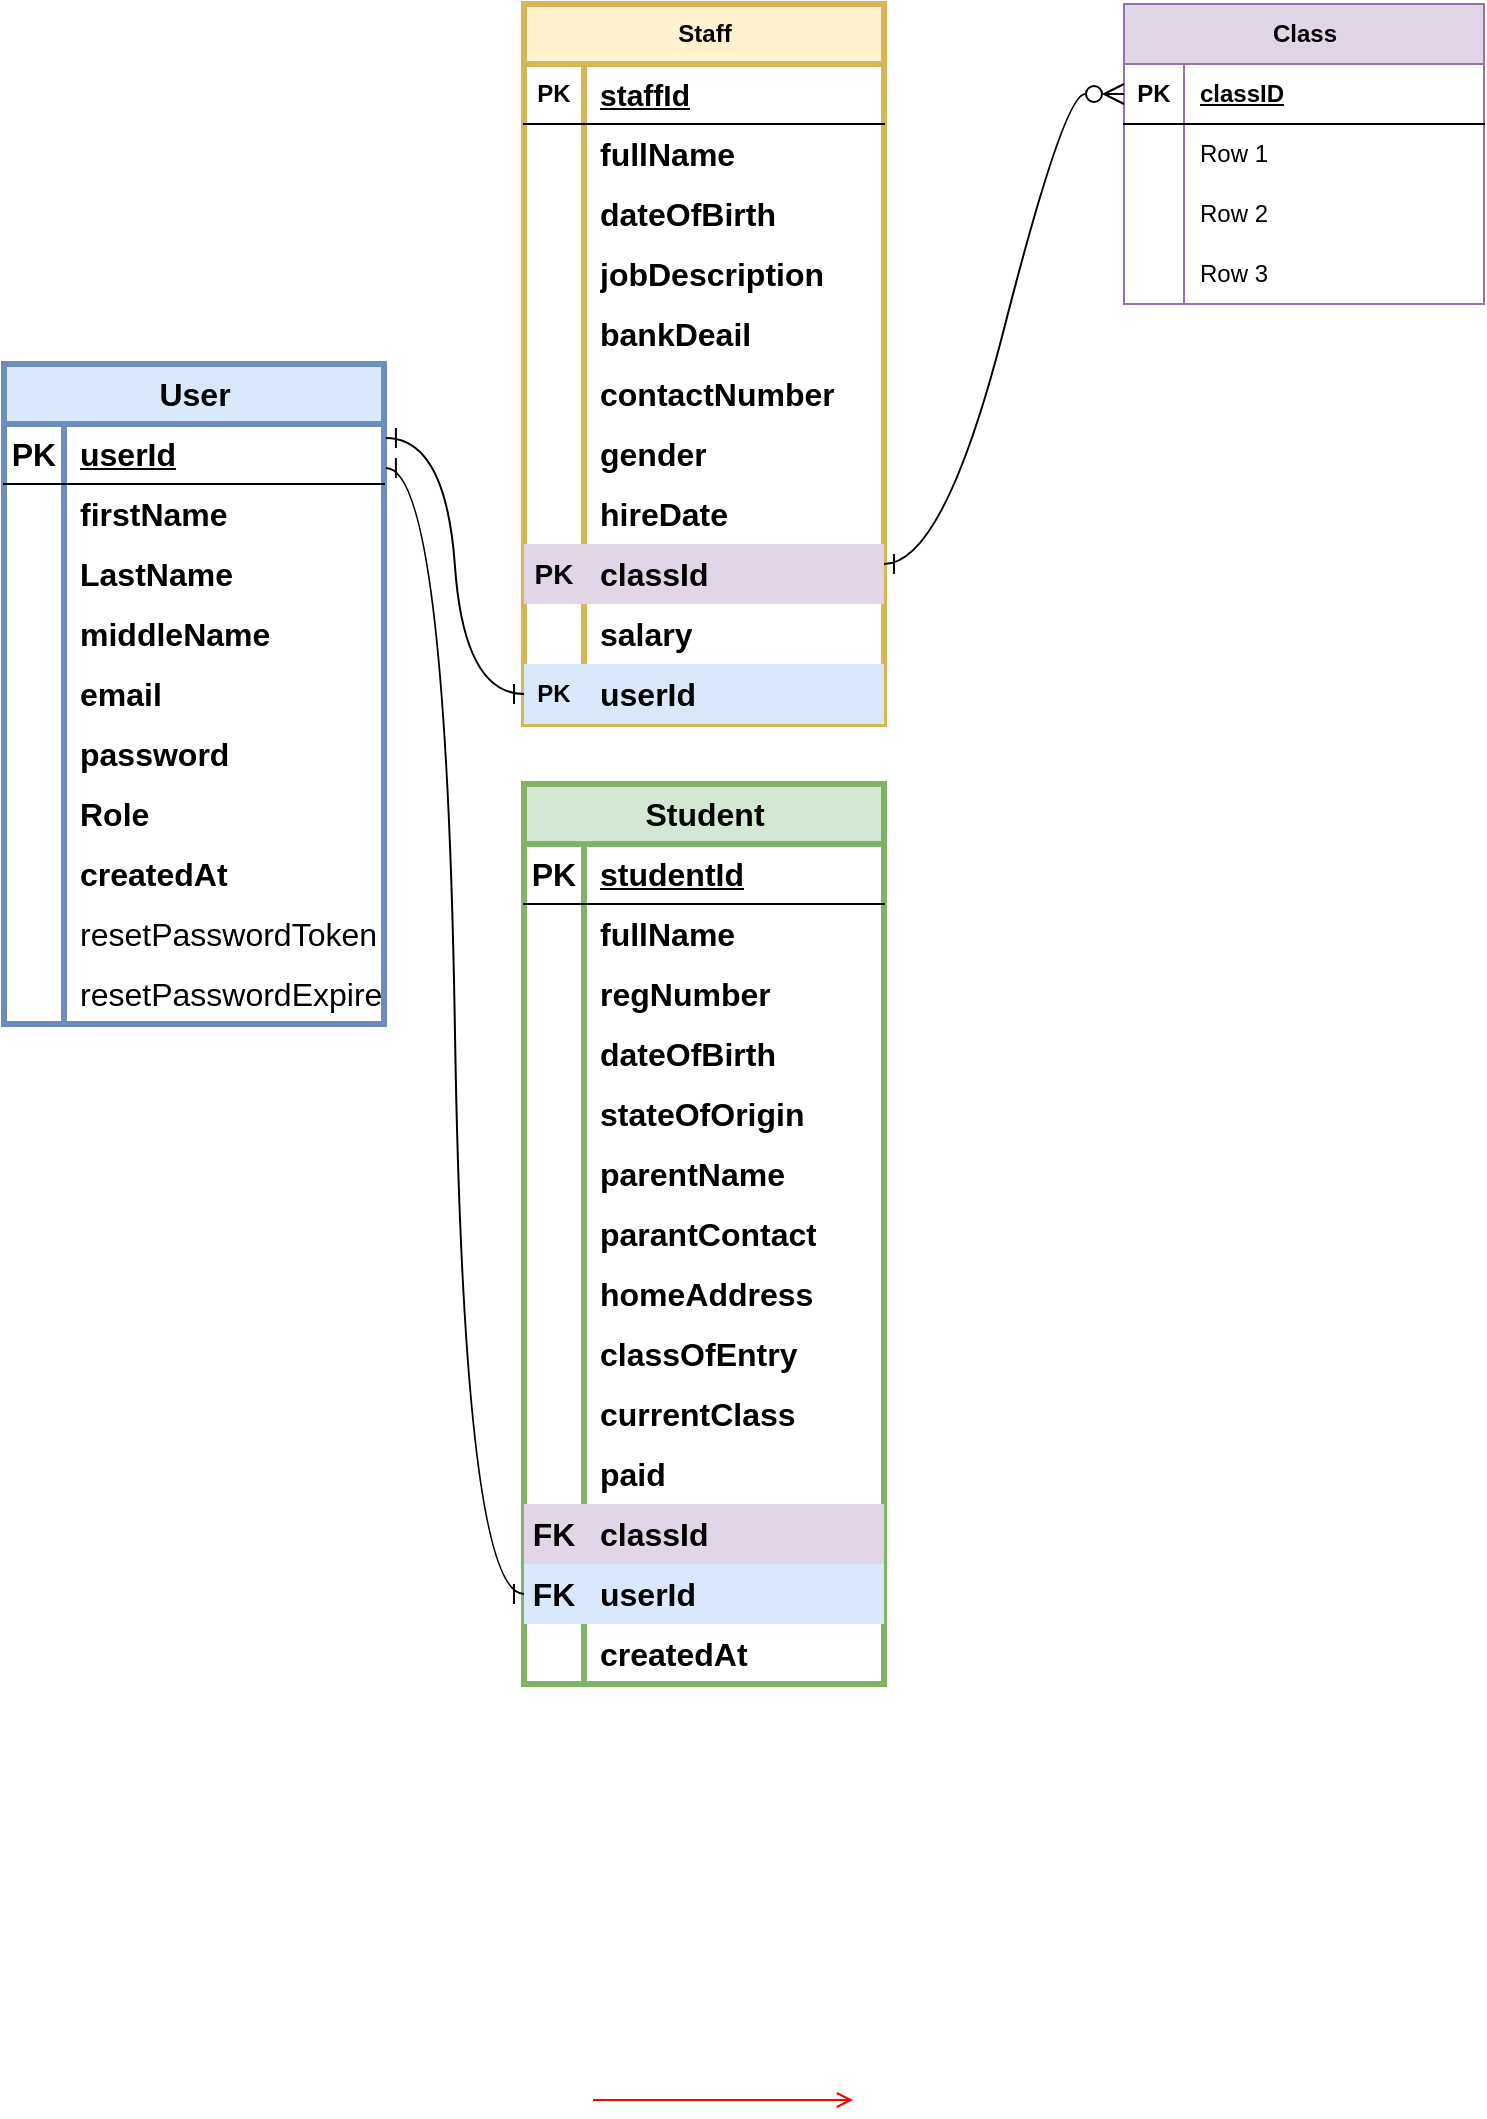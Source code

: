<mxfile version="21.2.3" type="github">
  <diagram name="Page-1" id="e7e014a7-5840-1c2e-5031-d8a46d1fe8dd">
    <mxGraphModel dx="1257" dy="1526" grid="1" gridSize="10" guides="1" tooltips="1" connect="1" arrows="1" fold="1" page="1" pageScale="1" pageWidth="1169" pageHeight="826" background="none" math="0" shadow="0">
      <root>
        <mxCell id="0" />
        <mxCell id="1" parent="0" />
        <mxCell id="20" value="" style="endArrow=open;strokeColor=#FF0000;endFill=1;rounded=0" parent="1" edge="1">
          <mxGeometry relative="1" as="geometry">
            <mxPoint x="334.5" y="478" as="sourcePoint" />
            <mxPoint x="464.5" y="478" as="targetPoint" />
          </mxGeometry>
        </mxCell>
        <mxCell id="KGr0Y254xRFBP1d8gdcX-41" value="User" style="shape=table;startSize=30;container=1;collapsible=1;childLayout=tableLayout;fixedRows=1;rowLines=0;fontStyle=1;align=center;resizeLast=1;html=1;fontSize=16;fillColor=#dae8fc;strokeColor=#6c8ebf;strokeWidth=3;" parent="1" vertex="1">
          <mxGeometry x="40" y="-390" width="190" height="330" as="geometry" />
        </mxCell>
        <mxCell id="KGr0Y254xRFBP1d8gdcX-42" value="" style="shape=tableRow;horizontal=0;startSize=0;swimlaneHead=0;swimlaneBody=0;fillColor=none;collapsible=0;dropTarget=0;points=[[0,0.5],[1,0.5]];portConstraint=eastwest;top=0;left=0;right=0;bottom=1;fontSize=16;" parent="KGr0Y254xRFBP1d8gdcX-41" vertex="1">
          <mxGeometry y="30" width="190" height="30" as="geometry" />
        </mxCell>
        <mxCell id="KGr0Y254xRFBP1d8gdcX-43" value="PK" style="shape=partialRectangle;connectable=0;fillColor=none;top=0;left=0;bottom=0;right=0;fontStyle=1;overflow=hidden;whiteSpace=wrap;html=1;fontSize=16;" parent="KGr0Y254xRFBP1d8gdcX-42" vertex="1">
          <mxGeometry width="30" height="30" as="geometry">
            <mxRectangle width="30" height="30" as="alternateBounds" />
          </mxGeometry>
        </mxCell>
        <mxCell id="KGr0Y254xRFBP1d8gdcX-44" value="userId" style="shape=partialRectangle;connectable=0;fillColor=none;top=0;left=0;bottom=0;right=0;align=left;spacingLeft=6;fontStyle=5;overflow=hidden;whiteSpace=wrap;html=1;fontSize=16;" parent="KGr0Y254xRFBP1d8gdcX-42" vertex="1">
          <mxGeometry x="30" width="160" height="30" as="geometry">
            <mxRectangle width="160" height="30" as="alternateBounds" />
          </mxGeometry>
        </mxCell>
        <mxCell id="KGr0Y254xRFBP1d8gdcX-45" value="" style="shape=tableRow;horizontal=0;startSize=0;swimlaneHead=0;swimlaneBody=0;fillColor=none;collapsible=0;dropTarget=0;points=[[0,0.5],[1,0.5]];portConstraint=eastwest;top=0;left=0;right=0;bottom=0;fontSize=16;" parent="KGr0Y254xRFBP1d8gdcX-41" vertex="1">
          <mxGeometry y="60" width="190" height="30" as="geometry" />
        </mxCell>
        <mxCell id="KGr0Y254xRFBP1d8gdcX-46" value="" style="shape=partialRectangle;connectable=0;fillColor=none;top=0;left=0;bottom=0;right=0;editable=1;overflow=hidden;whiteSpace=wrap;html=1;fontSize=16;" parent="KGr0Y254xRFBP1d8gdcX-45" vertex="1">
          <mxGeometry width="30" height="30" as="geometry">
            <mxRectangle width="30" height="30" as="alternateBounds" />
          </mxGeometry>
        </mxCell>
        <mxCell id="KGr0Y254xRFBP1d8gdcX-47" value="&lt;b&gt;&lt;font style=&quot;font-size: 16px;&quot;&gt;firstName&lt;/font&gt;&lt;/b&gt;" style="shape=partialRectangle;connectable=0;fillColor=none;top=0;left=0;bottom=0;right=0;align=left;spacingLeft=6;overflow=hidden;whiteSpace=wrap;html=1;fontSize=16;" parent="KGr0Y254xRFBP1d8gdcX-45" vertex="1">
          <mxGeometry x="30" width="160" height="30" as="geometry">
            <mxRectangle width="160" height="30" as="alternateBounds" />
          </mxGeometry>
        </mxCell>
        <mxCell id="KGr0Y254xRFBP1d8gdcX-48" value="" style="shape=tableRow;horizontal=0;startSize=0;swimlaneHead=0;swimlaneBody=0;fillColor=none;collapsible=0;dropTarget=0;points=[[0,0.5],[1,0.5]];portConstraint=eastwest;top=0;left=0;right=0;bottom=0;fontSize=16;" parent="KGr0Y254xRFBP1d8gdcX-41" vertex="1">
          <mxGeometry y="90" width="190" height="30" as="geometry" />
        </mxCell>
        <mxCell id="KGr0Y254xRFBP1d8gdcX-49" value="" style="shape=partialRectangle;connectable=0;fillColor=none;top=0;left=0;bottom=0;right=0;editable=1;overflow=hidden;whiteSpace=wrap;html=1;fontSize=16;" parent="KGr0Y254xRFBP1d8gdcX-48" vertex="1">
          <mxGeometry width="30" height="30" as="geometry">
            <mxRectangle width="30" height="30" as="alternateBounds" />
          </mxGeometry>
        </mxCell>
        <mxCell id="KGr0Y254xRFBP1d8gdcX-50" value="&lt;b&gt;LastName&lt;/b&gt;" style="shape=partialRectangle;connectable=0;fillColor=none;top=0;left=0;bottom=0;right=0;align=left;spacingLeft=6;overflow=hidden;whiteSpace=wrap;html=1;fontSize=16;" parent="KGr0Y254xRFBP1d8gdcX-48" vertex="1">
          <mxGeometry x="30" width="160" height="30" as="geometry">
            <mxRectangle width="160" height="30" as="alternateBounds" />
          </mxGeometry>
        </mxCell>
        <mxCell id="KGr0Y254xRFBP1d8gdcX-51" value="" style="shape=tableRow;horizontal=0;startSize=0;swimlaneHead=0;swimlaneBody=0;fillColor=none;collapsible=0;dropTarget=0;points=[[0,0.5],[1,0.5]];portConstraint=eastwest;top=0;left=0;right=0;bottom=0;fontSize=16;" parent="KGr0Y254xRFBP1d8gdcX-41" vertex="1">
          <mxGeometry y="120" width="190" height="30" as="geometry" />
        </mxCell>
        <mxCell id="KGr0Y254xRFBP1d8gdcX-52" value="" style="shape=partialRectangle;connectable=0;fillColor=none;top=0;left=0;bottom=0;right=0;editable=1;overflow=hidden;whiteSpace=wrap;html=1;fontSize=16;" parent="KGr0Y254xRFBP1d8gdcX-51" vertex="1">
          <mxGeometry width="30" height="30" as="geometry">
            <mxRectangle width="30" height="30" as="alternateBounds" />
          </mxGeometry>
        </mxCell>
        <mxCell id="KGr0Y254xRFBP1d8gdcX-53" value="&lt;b&gt;middleName&lt;/b&gt;" style="shape=partialRectangle;connectable=0;fillColor=none;top=0;left=0;bottom=0;right=0;align=left;spacingLeft=6;overflow=hidden;whiteSpace=wrap;html=1;fontSize=16;" parent="KGr0Y254xRFBP1d8gdcX-51" vertex="1">
          <mxGeometry x="30" width="160" height="30" as="geometry">
            <mxRectangle width="160" height="30" as="alternateBounds" />
          </mxGeometry>
        </mxCell>
        <mxCell id="KGr0Y254xRFBP1d8gdcX-54" value="" style="shape=tableRow;horizontal=0;startSize=0;swimlaneHead=0;swimlaneBody=0;fillColor=none;collapsible=0;dropTarget=0;points=[[0,0.5],[1,0.5]];portConstraint=eastwest;top=0;left=0;right=0;bottom=0;fontSize=16;" parent="KGr0Y254xRFBP1d8gdcX-41" vertex="1">
          <mxGeometry y="150" width="190" height="30" as="geometry" />
        </mxCell>
        <mxCell id="KGr0Y254xRFBP1d8gdcX-55" value="" style="shape=partialRectangle;connectable=0;fillColor=none;top=0;left=0;bottom=0;right=0;editable=1;overflow=hidden;whiteSpace=wrap;html=1;fontSize=16;" parent="KGr0Y254xRFBP1d8gdcX-54" vertex="1">
          <mxGeometry width="30" height="30" as="geometry">
            <mxRectangle width="30" height="30" as="alternateBounds" />
          </mxGeometry>
        </mxCell>
        <mxCell id="KGr0Y254xRFBP1d8gdcX-56" value="&lt;b&gt;email&lt;/b&gt;" style="shape=partialRectangle;connectable=0;fillColor=none;top=0;left=0;bottom=0;right=0;align=left;spacingLeft=6;overflow=hidden;whiteSpace=wrap;html=1;fontSize=16;" parent="KGr0Y254xRFBP1d8gdcX-54" vertex="1">
          <mxGeometry x="30" width="160" height="30" as="geometry">
            <mxRectangle width="160" height="30" as="alternateBounds" />
          </mxGeometry>
        </mxCell>
        <mxCell id="KGr0Y254xRFBP1d8gdcX-57" value="" style="shape=tableRow;horizontal=0;startSize=0;swimlaneHead=0;swimlaneBody=0;fillColor=none;collapsible=0;dropTarget=0;points=[[0,0.5],[1,0.5]];portConstraint=eastwest;top=0;left=0;right=0;bottom=0;fontSize=16;" parent="KGr0Y254xRFBP1d8gdcX-41" vertex="1">
          <mxGeometry y="180" width="190" height="30" as="geometry" />
        </mxCell>
        <mxCell id="KGr0Y254xRFBP1d8gdcX-58" value="" style="shape=partialRectangle;connectable=0;fillColor=none;top=0;left=0;bottom=0;right=0;editable=1;overflow=hidden;whiteSpace=wrap;html=1;fontSize=16;" parent="KGr0Y254xRFBP1d8gdcX-57" vertex="1">
          <mxGeometry width="30" height="30" as="geometry">
            <mxRectangle width="30" height="30" as="alternateBounds" />
          </mxGeometry>
        </mxCell>
        <mxCell id="KGr0Y254xRFBP1d8gdcX-59" value="&lt;b&gt;password&lt;/b&gt;" style="shape=partialRectangle;connectable=0;fillColor=none;top=0;left=0;bottom=0;right=0;align=left;spacingLeft=6;overflow=hidden;whiteSpace=wrap;html=1;fontSize=16;" parent="KGr0Y254xRFBP1d8gdcX-57" vertex="1">
          <mxGeometry x="30" width="160" height="30" as="geometry">
            <mxRectangle width="160" height="30" as="alternateBounds" />
          </mxGeometry>
        </mxCell>
        <mxCell id="KGr0Y254xRFBP1d8gdcX-60" value="" style="shape=tableRow;horizontal=0;startSize=0;swimlaneHead=0;swimlaneBody=0;fillColor=none;collapsible=0;dropTarget=0;points=[[0,0.5],[1,0.5]];portConstraint=eastwest;top=0;left=0;right=0;bottom=0;fontSize=16;" parent="KGr0Y254xRFBP1d8gdcX-41" vertex="1">
          <mxGeometry y="210" width="190" height="30" as="geometry" />
        </mxCell>
        <mxCell id="KGr0Y254xRFBP1d8gdcX-61" value="" style="shape=partialRectangle;connectable=0;fillColor=none;top=0;left=0;bottom=0;right=0;editable=1;overflow=hidden;whiteSpace=wrap;html=1;fontSize=16;" parent="KGr0Y254xRFBP1d8gdcX-60" vertex="1">
          <mxGeometry width="30" height="30" as="geometry">
            <mxRectangle width="30" height="30" as="alternateBounds" />
          </mxGeometry>
        </mxCell>
        <mxCell id="KGr0Y254xRFBP1d8gdcX-62" value="&lt;b&gt;Role&lt;/b&gt;" style="shape=partialRectangle;connectable=0;fillColor=none;top=0;left=0;bottom=0;right=0;align=left;spacingLeft=6;overflow=hidden;whiteSpace=wrap;html=1;fontSize=16;" parent="KGr0Y254xRFBP1d8gdcX-60" vertex="1">
          <mxGeometry x="30" width="160" height="30" as="geometry">
            <mxRectangle width="160" height="30" as="alternateBounds" />
          </mxGeometry>
        </mxCell>
        <mxCell id="KGr0Y254xRFBP1d8gdcX-63" value="" style="shape=tableRow;horizontal=0;startSize=0;swimlaneHead=0;swimlaneBody=0;fillColor=none;collapsible=0;dropTarget=0;points=[[0,0.5],[1,0.5]];portConstraint=eastwest;top=0;left=0;right=0;bottom=0;fontSize=16;" parent="KGr0Y254xRFBP1d8gdcX-41" vertex="1">
          <mxGeometry y="240" width="190" height="30" as="geometry" />
        </mxCell>
        <mxCell id="KGr0Y254xRFBP1d8gdcX-64" value="" style="shape=partialRectangle;connectable=0;fillColor=none;top=0;left=0;bottom=0;right=0;editable=1;overflow=hidden;whiteSpace=wrap;html=1;fontSize=16;" parent="KGr0Y254xRFBP1d8gdcX-63" vertex="1">
          <mxGeometry width="30" height="30" as="geometry">
            <mxRectangle width="30" height="30" as="alternateBounds" />
          </mxGeometry>
        </mxCell>
        <mxCell id="KGr0Y254xRFBP1d8gdcX-65" value="&lt;b&gt;createdAt&lt;/b&gt;" style="shape=partialRectangle;connectable=0;fillColor=none;top=0;left=0;bottom=0;right=0;align=left;spacingLeft=6;overflow=hidden;whiteSpace=wrap;html=1;fontSize=16;" parent="KGr0Y254xRFBP1d8gdcX-63" vertex="1">
          <mxGeometry x="30" width="160" height="30" as="geometry">
            <mxRectangle width="160" height="30" as="alternateBounds" />
          </mxGeometry>
        </mxCell>
        <mxCell id="KGr0Y254xRFBP1d8gdcX-66" value="" style="shape=tableRow;horizontal=0;startSize=0;swimlaneHead=0;swimlaneBody=0;fillColor=none;collapsible=0;dropTarget=0;points=[[0,0.5],[1,0.5]];portConstraint=eastwest;top=0;left=0;right=0;bottom=0;fontSize=16;" parent="KGr0Y254xRFBP1d8gdcX-41" vertex="1">
          <mxGeometry y="270" width="190" height="30" as="geometry" />
        </mxCell>
        <mxCell id="KGr0Y254xRFBP1d8gdcX-67" value="" style="shape=partialRectangle;connectable=0;fillColor=none;top=0;left=0;bottom=0;right=0;editable=1;overflow=hidden;whiteSpace=wrap;html=1;fontSize=16;" parent="KGr0Y254xRFBP1d8gdcX-66" vertex="1">
          <mxGeometry width="30" height="30" as="geometry">
            <mxRectangle width="30" height="30" as="alternateBounds" />
          </mxGeometry>
        </mxCell>
        <mxCell id="KGr0Y254xRFBP1d8gdcX-68" value="resetPasswordToken" style="shape=partialRectangle;connectable=0;fillColor=none;top=0;left=0;bottom=0;right=0;align=left;spacingLeft=6;overflow=hidden;whiteSpace=wrap;html=1;fontSize=16;" parent="KGr0Y254xRFBP1d8gdcX-66" vertex="1">
          <mxGeometry x="30" width="160" height="30" as="geometry">
            <mxRectangle width="160" height="30" as="alternateBounds" />
          </mxGeometry>
        </mxCell>
        <mxCell id="KGr0Y254xRFBP1d8gdcX-69" value="" style="shape=tableRow;horizontal=0;startSize=0;swimlaneHead=0;swimlaneBody=0;fillColor=none;collapsible=0;dropTarget=0;points=[[0,0.5],[1,0.5]];portConstraint=eastwest;top=0;left=0;right=0;bottom=0;fontSize=16;" parent="KGr0Y254xRFBP1d8gdcX-41" vertex="1">
          <mxGeometry y="300" width="190" height="30" as="geometry" />
        </mxCell>
        <mxCell id="KGr0Y254xRFBP1d8gdcX-70" value="" style="shape=partialRectangle;connectable=0;fillColor=none;top=0;left=0;bottom=0;right=0;editable=1;overflow=hidden;whiteSpace=wrap;html=1;fontSize=16;" parent="KGr0Y254xRFBP1d8gdcX-69" vertex="1">
          <mxGeometry width="30" height="30" as="geometry">
            <mxRectangle width="30" height="30" as="alternateBounds" />
          </mxGeometry>
        </mxCell>
        <mxCell id="KGr0Y254xRFBP1d8gdcX-71" value="resetPasswordExpire" style="shape=partialRectangle;connectable=0;fillColor=none;top=0;left=0;bottom=0;right=0;align=left;spacingLeft=6;overflow=hidden;whiteSpace=wrap;html=1;fontSize=16;" parent="KGr0Y254xRFBP1d8gdcX-69" vertex="1">
          <mxGeometry x="30" width="160" height="30" as="geometry">
            <mxRectangle width="160" height="30" as="alternateBounds" />
          </mxGeometry>
        </mxCell>
        <mxCell id="KGr0Y254xRFBP1d8gdcX-72" value="Student" style="shape=table;startSize=30;container=1;collapsible=1;childLayout=tableLayout;fixedRows=1;rowLines=0;fontStyle=1;align=center;resizeLast=1;html=1;fontSize=16;fillColor=#d5e8d4;strokeColor=#82b366;strokeWidth=3;" parent="1" vertex="1">
          <mxGeometry x="300" y="-180" width="180" height="450" as="geometry">
            <mxRectangle x="300" y="-180" width="100" height="30" as="alternateBounds" />
          </mxGeometry>
        </mxCell>
        <mxCell id="KGr0Y254xRFBP1d8gdcX-73" value="" style="shape=tableRow;horizontal=0;startSize=0;swimlaneHead=0;swimlaneBody=0;fillColor=none;collapsible=0;dropTarget=0;points=[[0,0.5],[1,0.5]];portConstraint=eastwest;top=0;left=0;right=0;bottom=1;fontSize=16;" parent="KGr0Y254xRFBP1d8gdcX-72" vertex="1">
          <mxGeometry y="30" width="180" height="30" as="geometry" />
        </mxCell>
        <mxCell id="KGr0Y254xRFBP1d8gdcX-74" value="PK" style="shape=partialRectangle;connectable=0;fillColor=none;top=0;left=0;bottom=0;right=0;fontStyle=1;overflow=hidden;whiteSpace=wrap;html=1;fontSize=16;" parent="KGr0Y254xRFBP1d8gdcX-73" vertex="1">
          <mxGeometry width="30" height="30" as="geometry">
            <mxRectangle width="30" height="30" as="alternateBounds" />
          </mxGeometry>
        </mxCell>
        <mxCell id="KGr0Y254xRFBP1d8gdcX-75" value="studentId" style="shape=partialRectangle;connectable=0;fillColor=none;top=0;left=0;bottom=0;right=0;align=left;spacingLeft=6;fontStyle=5;overflow=hidden;whiteSpace=wrap;html=1;fontSize=16;" parent="KGr0Y254xRFBP1d8gdcX-73" vertex="1">
          <mxGeometry x="30" width="150" height="30" as="geometry">
            <mxRectangle width="150" height="30" as="alternateBounds" />
          </mxGeometry>
        </mxCell>
        <mxCell id="KGr0Y254xRFBP1d8gdcX-76" value="" style="shape=tableRow;horizontal=0;startSize=0;swimlaneHead=0;swimlaneBody=0;fillColor=none;collapsible=0;dropTarget=0;points=[[0,0.5],[1,0.5]];portConstraint=eastwest;top=0;left=0;right=0;bottom=0;fontSize=16;" parent="KGr0Y254xRFBP1d8gdcX-72" vertex="1">
          <mxGeometry y="60" width="180" height="30" as="geometry" />
        </mxCell>
        <mxCell id="KGr0Y254xRFBP1d8gdcX-77" value="" style="shape=partialRectangle;connectable=0;fillColor=none;top=0;left=0;bottom=0;right=0;editable=1;overflow=hidden;whiteSpace=wrap;html=1;fontSize=16;" parent="KGr0Y254xRFBP1d8gdcX-76" vertex="1">
          <mxGeometry width="30" height="30" as="geometry">
            <mxRectangle width="30" height="30" as="alternateBounds" />
          </mxGeometry>
        </mxCell>
        <mxCell id="KGr0Y254xRFBP1d8gdcX-78" value="&lt;b&gt;fullName&lt;/b&gt;" style="shape=partialRectangle;connectable=0;fillColor=none;top=0;left=0;bottom=0;right=0;align=left;spacingLeft=6;overflow=hidden;whiteSpace=wrap;html=1;fontSize=16;" parent="KGr0Y254xRFBP1d8gdcX-76" vertex="1">
          <mxGeometry x="30" width="150" height="30" as="geometry">
            <mxRectangle width="150" height="30" as="alternateBounds" />
          </mxGeometry>
        </mxCell>
        <mxCell id="KGr0Y254xRFBP1d8gdcX-79" value="" style="shape=tableRow;horizontal=0;startSize=0;swimlaneHead=0;swimlaneBody=0;fillColor=none;collapsible=0;dropTarget=0;points=[[0,0.5],[1,0.5]];portConstraint=eastwest;top=0;left=0;right=0;bottom=0;fontSize=16;" parent="KGr0Y254xRFBP1d8gdcX-72" vertex="1">
          <mxGeometry y="90" width="180" height="30" as="geometry" />
        </mxCell>
        <mxCell id="KGr0Y254xRFBP1d8gdcX-80" value="" style="shape=partialRectangle;connectable=0;fillColor=none;top=0;left=0;bottom=0;right=0;editable=1;overflow=hidden;whiteSpace=wrap;html=1;fontSize=16;" parent="KGr0Y254xRFBP1d8gdcX-79" vertex="1">
          <mxGeometry width="30" height="30" as="geometry">
            <mxRectangle width="30" height="30" as="alternateBounds" />
          </mxGeometry>
        </mxCell>
        <mxCell id="KGr0Y254xRFBP1d8gdcX-81" value="&lt;b&gt;regNumber&lt;/b&gt;" style="shape=partialRectangle;connectable=0;fillColor=none;top=0;left=0;bottom=0;right=0;align=left;spacingLeft=6;overflow=hidden;whiteSpace=wrap;html=1;fontSize=16;" parent="KGr0Y254xRFBP1d8gdcX-79" vertex="1">
          <mxGeometry x="30" width="150" height="30" as="geometry">
            <mxRectangle width="150" height="30" as="alternateBounds" />
          </mxGeometry>
        </mxCell>
        <mxCell id="KGr0Y254xRFBP1d8gdcX-82" value="" style="shape=tableRow;horizontal=0;startSize=0;swimlaneHead=0;swimlaneBody=0;fillColor=none;collapsible=0;dropTarget=0;points=[[0,0.5],[1,0.5]];portConstraint=eastwest;top=0;left=0;right=0;bottom=0;fontSize=16;" parent="KGr0Y254xRFBP1d8gdcX-72" vertex="1">
          <mxGeometry y="120" width="180" height="30" as="geometry" />
        </mxCell>
        <mxCell id="KGr0Y254xRFBP1d8gdcX-83" value="" style="shape=partialRectangle;connectable=0;fillColor=none;top=0;left=0;bottom=0;right=0;editable=1;overflow=hidden;whiteSpace=wrap;html=1;fontSize=16;" parent="KGr0Y254xRFBP1d8gdcX-82" vertex="1">
          <mxGeometry width="30" height="30" as="geometry">
            <mxRectangle width="30" height="30" as="alternateBounds" />
          </mxGeometry>
        </mxCell>
        <mxCell id="KGr0Y254xRFBP1d8gdcX-84" value="&lt;b&gt;dateOfBirth&lt;/b&gt;" style="shape=partialRectangle;connectable=0;fillColor=none;top=0;left=0;bottom=0;right=0;align=left;spacingLeft=6;overflow=hidden;whiteSpace=wrap;html=1;fontSize=16;" parent="KGr0Y254xRFBP1d8gdcX-82" vertex="1">
          <mxGeometry x="30" width="150" height="30" as="geometry">
            <mxRectangle width="150" height="30" as="alternateBounds" />
          </mxGeometry>
        </mxCell>
        <mxCell id="KGr0Y254xRFBP1d8gdcX-85" value="" style="shape=tableRow;horizontal=0;startSize=0;swimlaneHead=0;swimlaneBody=0;fillColor=none;collapsible=0;dropTarget=0;points=[[0,0.5],[1,0.5]];portConstraint=eastwest;top=0;left=0;right=0;bottom=0;fontSize=16;" parent="KGr0Y254xRFBP1d8gdcX-72" vertex="1">
          <mxGeometry y="150" width="180" height="30" as="geometry" />
        </mxCell>
        <mxCell id="KGr0Y254xRFBP1d8gdcX-86" value="" style="shape=partialRectangle;connectable=0;fillColor=none;top=0;left=0;bottom=0;right=0;editable=1;overflow=hidden;whiteSpace=wrap;html=1;fontSize=16;" parent="KGr0Y254xRFBP1d8gdcX-85" vertex="1">
          <mxGeometry width="30" height="30" as="geometry">
            <mxRectangle width="30" height="30" as="alternateBounds" />
          </mxGeometry>
        </mxCell>
        <mxCell id="KGr0Y254xRFBP1d8gdcX-87" value="&lt;b&gt;stateOfOrigin&lt;/b&gt;" style="shape=partialRectangle;connectable=0;fillColor=none;top=0;left=0;bottom=0;right=0;align=left;spacingLeft=6;overflow=hidden;whiteSpace=wrap;html=1;fontSize=16;" parent="KGr0Y254xRFBP1d8gdcX-85" vertex="1">
          <mxGeometry x="30" width="150" height="30" as="geometry">
            <mxRectangle width="150" height="30" as="alternateBounds" />
          </mxGeometry>
        </mxCell>
        <mxCell id="KGr0Y254xRFBP1d8gdcX-88" value="" style="shape=tableRow;horizontal=0;startSize=0;swimlaneHead=0;swimlaneBody=0;fillColor=none;collapsible=0;dropTarget=0;points=[[0,0.5],[1,0.5]];portConstraint=eastwest;top=0;left=0;right=0;bottom=0;fontSize=16;" parent="KGr0Y254xRFBP1d8gdcX-72" vertex="1">
          <mxGeometry y="180" width="180" height="30" as="geometry" />
        </mxCell>
        <mxCell id="KGr0Y254xRFBP1d8gdcX-89" value="" style="shape=partialRectangle;connectable=0;fillColor=none;top=0;left=0;bottom=0;right=0;editable=1;overflow=hidden;whiteSpace=wrap;html=1;fontSize=16;" parent="KGr0Y254xRFBP1d8gdcX-88" vertex="1">
          <mxGeometry width="30" height="30" as="geometry">
            <mxRectangle width="30" height="30" as="alternateBounds" />
          </mxGeometry>
        </mxCell>
        <mxCell id="KGr0Y254xRFBP1d8gdcX-90" value="&lt;b&gt;parentName&lt;/b&gt;" style="shape=partialRectangle;connectable=0;fillColor=none;top=0;left=0;bottom=0;right=0;align=left;spacingLeft=6;overflow=hidden;whiteSpace=wrap;html=1;fontSize=16;" parent="KGr0Y254xRFBP1d8gdcX-88" vertex="1">
          <mxGeometry x="30" width="150" height="30" as="geometry">
            <mxRectangle width="150" height="30" as="alternateBounds" />
          </mxGeometry>
        </mxCell>
        <mxCell id="KGr0Y254xRFBP1d8gdcX-91" value="" style="shape=tableRow;horizontal=0;startSize=0;swimlaneHead=0;swimlaneBody=0;fillColor=none;collapsible=0;dropTarget=0;points=[[0,0.5],[1,0.5]];portConstraint=eastwest;top=0;left=0;right=0;bottom=0;fontSize=16;" parent="KGr0Y254xRFBP1d8gdcX-72" vertex="1">
          <mxGeometry y="210" width="180" height="30" as="geometry" />
        </mxCell>
        <mxCell id="KGr0Y254xRFBP1d8gdcX-92" value="" style="shape=partialRectangle;connectable=0;fillColor=none;top=0;left=0;bottom=0;right=0;editable=1;overflow=hidden;whiteSpace=wrap;html=1;fontSize=16;" parent="KGr0Y254xRFBP1d8gdcX-91" vertex="1">
          <mxGeometry width="30" height="30" as="geometry">
            <mxRectangle width="30" height="30" as="alternateBounds" />
          </mxGeometry>
        </mxCell>
        <mxCell id="KGr0Y254xRFBP1d8gdcX-93" value="&lt;b&gt;parantContact&lt;/b&gt;" style="shape=partialRectangle;connectable=0;fillColor=none;top=0;left=0;bottom=0;right=0;align=left;spacingLeft=6;overflow=hidden;whiteSpace=wrap;html=1;fontSize=16;" parent="KGr0Y254xRFBP1d8gdcX-91" vertex="1">
          <mxGeometry x="30" width="150" height="30" as="geometry">
            <mxRectangle width="150" height="30" as="alternateBounds" />
          </mxGeometry>
        </mxCell>
        <mxCell id="KGr0Y254xRFBP1d8gdcX-94" value="" style="shape=tableRow;horizontal=0;startSize=0;swimlaneHead=0;swimlaneBody=0;fillColor=none;collapsible=0;dropTarget=0;points=[[0,0.5],[1,0.5]];portConstraint=eastwest;top=0;left=0;right=0;bottom=0;fontSize=16;" parent="KGr0Y254xRFBP1d8gdcX-72" vertex="1">
          <mxGeometry y="240" width="180" height="30" as="geometry" />
        </mxCell>
        <mxCell id="KGr0Y254xRFBP1d8gdcX-95" value="" style="shape=partialRectangle;connectable=0;fillColor=none;top=0;left=0;bottom=0;right=0;editable=1;overflow=hidden;whiteSpace=wrap;html=1;fontSize=16;" parent="KGr0Y254xRFBP1d8gdcX-94" vertex="1">
          <mxGeometry width="30" height="30" as="geometry">
            <mxRectangle width="30" height="30" as="alternateBounds" />
          </mxGeometry>
        </mxCell>
        <mxCell id="KGr0Y254xRFBP1d8gdcX-96" value="&lt;b&gt;homeAddress&lt;/b&gt;" style="shape=partialRectangle;connectable=0;fillColor=none;top=0;left=0;bottom=0;right=0;align=left;spacingLeft=6;overflow=hidden;whiteSpace=wrap;html=1;fontSize=16;" parent="KGr0Y254xRFBP1d8gdcX-94" vertex="1">
          <mxGeometry x="30" width="150" height="30" as="geometry">
            <mxRectangle width="150" height="30" as="alternateBounds" />
          </mxGeometry>
        </mxCell>
        <mxCell id="KGr0Y254xRFBP1d8gdcX-97" value="" style="shape=tableRow;horizontal=0;startSize=0;swimlaneHead=0;swimlaneBody=0;fillColor=none;collapsible=0;dropTarget=0;points=[[0,0.5],[1,0.5]];portConstraint=eastwest;top=0;left=0;right=0;bottom=0;fontSize=16;" parent="KGr0Y254xRFBP1d8gdcX-72" vertex="1">
          <mxGeometry y="270" width="180" height="30" as="geometry" />
        </mxCell>
        <mxCell id="KGr0Y254xRFBP1d8gdcX-98" value="" style="shape=partialRectangle;connectable=0;fillColor=none;top=0;left=0;bottom=0;right=0;editable=1;overflow=hidden;whiteSpace=wrap;html=1;fontSize=16;" parent="KGr0Y254xRFBP1d8gdcX-97" vertex="1">
          <mxGeometry width="30" height="30" as="geometry">
            <mxRectangle width="30" height="30" as="alternateBounds" />
          </mxGeometry>
        </mxCell>
        <mxCell id="KGr0Y254xRFBP1d8gdcX-99" value="&lt;b&gt;classOfEntry&lt;/b&gt;" style="shape=partialRectangle;connectable=0;fillColor=none;top=0;left=0;bottom=0;right=0;align=left;spacingLeft=6;overflow=hidden;whiteSpace=wrap;html=1;fontSize=16;" parent="KGr0Y254xRFBP1d8gdcX-97" vertex="1">
          <mxGeometry x="30" width="150" height="30" as="geometry">
            <mxRectangle width="150" height="30" as="alternateBounds" />
          </mxGeometry>
        </mxCell>
        <mxCell id="KGr0Y254xRFBP1d8gdcX-100" value="" style="shape=tableRow;horizontal=0;startSize=0;swimlaneHead=0;swimlaneBody=0;fillColor=none;collapsible=0;dropTarget=0;points=[[0,0.5],[1,0.5]];portConstraint=eastwest;top=0;left=0;right=0;bottom=0;fontSize=16;" parent="KGr0Y254xRFBP1d8gdcX-72" vertex="1">
          <mxGeometry y="300" width="180" height="30" as="geometry" />
        </mxCell>
        <mxCell id="KGr0Y254xRFBP1d8gdcX-101" value="" style="shape=partialRectangle;connectable=0;fillColor=none;top=0;left=0;bottom=0;right=0;editable=1;overflow=hidden;whiteSpace=wrap;html=1;fontSize=16;" parent="KGr0Y254xRFBP1d8gdcX-100" vertex="1">
          <mxGeometry width="30" height="30" as="geometry">
            <mxRectangle width="30" height="30" as="alternateBounds" />
          </mxGeometry>
        </mxCell>
        <mxCell id="KGr0Y254xRFBP1d8gdcX-102" value="&lt;b&gt;currentClass&lt;/b&gt;" style="shape=partialRectangle;connectable=0;fillColor=none;top=0;left=0;bottom=0;right=0;align=left;spacingLeft=6;overflow=hidden;whiteSpace=wrap;html=1;fontSize=16;" parent="KGr0Y254xRFBP1d8gdcX-100" vertex="1">
          <mxGeometry x="30" width="150" height="30" as="geometry">
            <mxRectangle width="150" height="30" as="alternateBounds" />
          </mxGeometry>
        </mxCell>
        <mxCell id="KGr0Y254xRFBP1d8gdcX-103" value="" style="shape=tableRow;horizontal=0;startSize=0;swimlaneHead=0;swimlaneBody=0;fillColor=none;collapsible=0;dropTarget=0;points=[[0,0.5],[1,0.5]];portConstraint=eastwest;top=0;left=0;right=0;bottom=0;fontSize=16;" parent="KGr0Y254xRFBP1d8gdcX-72" vertex="1">
          <mxGeometry y="330" width="180" height="30" as="geometry" />
        </mxCell>
        <mxCell id="KGr0Y254xRFBP1d8gdcX-104" value="" style="shape=partialRectangle;connectable=0;fillColor=none;top=0;left=0;bottom=0;right=0;editable=1;overflow=hidden;whiteSpace=wrap;html=1;fontSize=16;" parent="KGr0Y254xRFBP1d8gdcX-103" vertex="1">
          <mxGeometry width="30" height="30" as="geometry">
            <mxRectangle width="30" height="30" as="alternateBounds" />
          </mxGeometry>
        </mxCell>
        <mxCell id="KGr0Y254xRFBP1d8gdcX-105" value="&lt;b&gt;paid&lt;/b&gt;" style="shape=partialRectangle;connectable=0;fillColor=none;top=0;left=0;bottom=0;right=0;align=left;spacingLeft=6;overflow=hidden;whiteSpace=wrap;html=1;fontSize=16;" parent="KGr0Y254xRFBP1d8gdcX-103" vertex="1">
          <mxGeometry x="30" width="150" height="30" as="geometry">
            <mxRectangle width="150" height="30" as="alternateBounds" />
          </mxGeometry>
        </mxCell>
        <mxCell id="KGr0Y254xRFBP1d8gdcX-106" value="" style="shape=tableRow;horizontal=0;startSize=0;swimlaneHead=0;swimlaneBody=0;fillColor=#e1d5e7;collapsible=0;dropTarget=0;points=[[0,0.5],[1,0.5]];portConstraint=eastwest;top=0;left=0;right=0;bottom=0;fontSize=16;strokeColor=#9673a6;" parent="KGr0Y254xRFBP1d8gdcX-72" vertex="1">
          <mxGeometry y="360" width="180" height="30" as="geometry" />
        </mxCell>
        <mxCell id="KGr0Y254xRFBP1d8gdcX-107" value="&lt;b&gt;FK&lt;/b&gt;" style="shape=partialRectangle;connectable=0;fillColor=none;top=0;left=0;bottom=0;right=0;editable=1;overflow=hidden;whiteSpace=wrap;html=1;fontSize=16;" parent="KGr0Y254xRFBP1d8gdcX-106" vertex="1">
          <mxGeometry width="30" height="30" as="geometry">
            <mxRectangle width="30" height="30" as="alternateBounds" />
          </mxGeometry>
        </mxCell>
        <mxCell id="KGr0Y254xRFBP1d8gdcX-108" value="&lt;b&gt;classId&lt;/b&gt;" style="shape=partialRectangle;connectable=0;fillColor=none;top=0;left=0;bottom=0;right=0;align=left;spacingLeft=6;overflow=hidden;whiteSpace=wrap;html=1;fontSize=16;" parent="KGr0Y254xRFBP1d8gdcX-106" vertex="1">
          <mxGeometry x="30" width="150" height="30" as="geometry">
            <mxRectangle width="150" height="30" as="alternateBounds" />
          </mxGeometry>
        </mxCell>
        <mxCell id="KGr0Y254xRFBP1d8gdcX-109" value="" style="shape=tableRow;horizontal=0;startSize=0;swimlaneHead=0;swimlaneBody=0;fillColor=#dae8fc;collapsible=0;dropTarget=0;points=[[0,0.5],[1,0.5]];portConstraint=eastwest;top=0;left=0;right=0;bottom=0;fontSize=16;strokeColor=#6c8ebf;" parent="KGr0Y254xRFBP1d8gdcX-72" vertex="1">
          <mxGeometry y="390" width="180" height="30" as="geometry" />
        </mxCell>
        <mxCell id="KGr0Y254xRFBP1d8gdcX-110" value="&lt;b&gt;FK&lt;/b&gt;" style="shape=partialRectangle;connectable=0;fillColor=none;top=0;left=0;bottom=0;right=0;editable=1;overflow=hidden;whiteSpace=wrap;html=1;fontSize=16;" parent="KGr0Y254xRFBP1d8gdcX-109" vertex="1">
          <mxGeometry width="30" height="30" as="geometry">
            <mxRectangle width="30" height="30" as="alternateBounds" />
          </mxGeometry>
        </mxCell>
        <mxCell id="KGr0Y254xRFBP1d8gdcX-111" value="&lt;b&gt;userId&lt;/b&gt;" style="shape=partialRectangle;connectable=0;fillColor=none;top=0;left=0;bottom=0;right=0;align=left;spacingLeft=6;overflow=hidden;whiteSpace=wrap;html=1;fontSize=16;" parent="KGr0Y254xRFBP1d8gdcX-109" vertex="1">
          <mxGeometry x="30" width="150" height="30" as="geometry">
            <mxRectangle width="150" height="30" as="alternateBounds" />
          </mxGeometry>
        </mxCell>
        <mxCell id="9T8vwILYNnscMrgHvr2j-55" value="" style="shape=tableRow;horizontal=0;startSize=0;swimlaneHead=0;swimlaneBody=0;fillColor=none;collapsible=0;dropTarget=0;points=[[0,0.5],[1,0.5]];portConstraint=eastwest;top=0;left=0;right=0;bottom=0;fontSize=16;" vertex="1" parent="KGr0Y254xRFBP1d8gdcX-72">
          <mxGeometry y="420" width="180" height="30" as="geometry" />
        </mxCell>
        <mxCell id="9T8vwILYNnscMrgHvr2j-56" value="" style="shape=partialRectangle;connectable=0;fillColor=none;top=0;left=0;bottom=0;right=0;editable=1;overflow=hidden;whiteSpace=wrap;html=1;fontSize=16;" vertex="1" parent="9T8vwILYNnscMrgHvr2j-55">
          <mxGeometry width="30" height="30" as="geometry">
            <mxRectangle width="30" height="30" as="alternateBounds" />
          </mxGeometry>
        </mxCell>
        <mxCell id="9T8vwILYNnscMrgHvr2j-57" value="&lt;b&gt;createdAt&lt;/b&gt;" style="shape=partialRectangle;connectable=0;fillColor=none;top=0;left=0;bottom=0;right=0;align=left;spacingLeft=6;overflow=hidden;whiteSpace=wrap;html=1;fontSize=16;" vertex="1" parent="9T8vwILYNnscMrgHvr2j-55">
          <mxGeometry x="30" width="150" height="30" as="geometry">
            <mxRectangle width="150" height="30" as="alternateBounds" />
          </mxGeometry>
        </mxCell>
        <mxCell id="KGr0Y254xRFBP1d8gdcX-112" value="" style="edgeStyle=entityRelationEdgeStyle;fontSize=12;html=1;endArrow=ERone;endFill=0;rounded=0;startSize=8;endSize=8;curved=1;startArrow=ERone;startFill=0;entryX=1.005;entryY=0.733;entryDx=0;entryDy=0;entryPerimeter=0;" parent="1" source="KGr0Y254xRFBP1d8gdcX-109" target="KGr0Y254xRFBP1d8gdcX-42" edge="1">
          <mxGeometry width="100" height="100" relative="1" as="geometry">
            <mxPoint x="400" y="-50" as="sourcePoint" />
            <mxPoint x="500" y="-150" as="targetPoint" />
          </mxGeometry>
        </mxCell>
        <mxCell id="9T8vwILYNnscMrgHvr2j-20" value="Staff" style="shape=table;startSize=30;container=1;collapsible=1;childLayout=tableLayout;fixedRows=1;rowLines=0;fontStyle=1;align=center;resizeLast=1;html=1;fillColor=#fff2cc;strokeColor=#d6b656;strokeWidth=3;" vertex="1" parent="1">
          <mxGeometry x="300" y="-570" width="180" height="360" as="geometry" />
        </mxCell>
        <mxCell id="9T8vwILYNnscMrgHvr2j-21" value="" style="shape=tableRow;horizontal=0;startSize=0;swimlaneHead=0;swimlaneBody=0;fillColor=none;collapsible=0;dropTarget=0;points=[[0,0.5],[1,0.5]];portConstraint=eastwest;top=0;left=0;right=0;bottom=1;" vertex="1" parent="9T8vwILYNnscMrgHvr2j-20">
          <mxGeometry y="30" width="180" height="30" as="geometry" />
        </mxCell>
        <mxCell id="9T8vwILYNnscMrgHvr2j-22" value="PK" style="shape=partialRectangle;connectable=0;fillColor=none;top=0;left=0;bottom=0;right=0;fontStyle=1;overflow=hidden;whiteSpace=wrap;html=1;" vertex="1" parent="9T8vwILYNnscMrgHvr2j-21">
          <mxGeometry width="30" height="30" as="geometry">
            <mxRectangle width="30" height="30" as="alternateBounds" />
          </mxGeometry>
        </mxCell>
        <mxCell id="9T8vwILYNnscMrgHvr2j-23" value="&lt;font style=&quot;font-size: 15px;&quot;&gt;staffId&lt;/font&gt;" style="shape=partialRectangle;connectable=0;fillColor=none;top=0;left=0;bottom=0;right=0;align=left;spacingLeft=6;fontStyle=5;overflow=hidden;whiteSpace=wrap;html=1;" vertex="1" parent="9T8vwILYNnscMrgHvr2j-21">
          <mxGeometry x="30" width="150" height="30" as="geometry">
            <mxRectangle width="150" height="30" as="alternateBounds" />
          </mxGeometry>
        </mxCell>
        <mxCell id="9T8vwILYNnscMrgHvr2j-24" value="" style="shape=tableRow;horizontal=0;startSize=0;swimlaneHead=0;swimlaneBody=0;fillColor=none;collapsible=0;dropTarget=0;points=[[0,0.5],[1,0.5]];portConstraint=eastwest;top=0;left=0;right=0;bottom=0;" vertex="1" parent="9T8vwILYNnscMrgHvr2j-20">
          <mxGeometry y="60" width="180" height="30" as="geometry" />
        </mxCell>
        <mxCell id="9T8vwILYNnscMrgHvr2j-25" value="" style="shape=partialRectangle;connectable=0;fillColor=none;top=0;left=0;bottom=0;right=0;editable=1;overflow=hidden;whiteSpace=wrap;html=1;" vertex="1" parent="9T8vwILYNnscMrgHvr2j-24">
          <mxGeometry width="30" height="30" as="geometry">
            <mxRectangle width="30" height="30" as="alternateBounds" />
          </mxGeometry>
        </mxCell>
        <mxCell id="9T8vwILYNnscMrgHvr2j-26" value="&lt;b&gt;&lt;font style=&quot;font-size: 16px;&quot;&gt;fullName&lt;/font&gt;&lt;/b&gt;" style="shape=partialRectangle;connectable=0;fillColor=none;top=0;left=0;bottom=0;right=0;align=left;spacingLeft=6;overflow=hidden;whiteSpace=wrap;html=1;" vertex="1" parent="9T8vwILYNnscMrgHvr2j-24">
          <mxGeometry x="30" width="150" height="30" as="geometry">
            <mxRectangle width="150" height="30" as="alternateBounds" />
          </mxGeometry>
        </mxCell>
        <mxCell id="9T8vwILYNnscMrgHvr2j-27" value="" style="shape=tableRow;horizontal=0;startSize=0;swimlaneHead=0;swimlaneBody=0;fillColor=none;collapsible=0;dropTarget=0;points=[[0,0.5],[1,0.5]];portConstraint=eastwest;top=0;left=0;right=0;bottom=0;" vertex="1" parent="9T8vwILYNnscMrgHvr2j-20">
          <mxGeometry y="90" width="180" height="30" as="geometry" />
        </mxCell>
        <mxCell id="9T8vwILYNnscMrgHvr2j-28" value="" style="shape=partialRectangle;connectable=0;fillColor=none;top=0;left=0;bottom=0;right=0;editable=1;overflow=hidden;whiteSpace=wrap;html=1;" vertex="1" parent="9T8vwILYNnscMrgHvr2j-27">
          <mxGeometry width="30" height="30" as="geometry">
            <mxRectangle width="30" height="30" as="alternateBounds" />
          </mxGeometry>
        </mxCell>
        <mxCell id="9T8vwILYNnscMrgHvr2j-29" value="&lt;b&gt;&lt;font style=&quot;font-size: 16px;&quot;&gt;dateOfBirth&lt;/font&gt;&lt;/b&gt;" style="shape=partialRectangle;connectable=0;fillColor=none;top=0;left=0;bottom=0;right=0;align=left;spacingLeft=6;overflow=hidden;whiteSpace=wrap;html=1;" vertex="1" parent="9T8vwILYNnscMrgHvr2j-27">
          <mxGeometry x="30" width="150" height="30" as="geometry">
            <mxRectangle width="150" height="30" as="alternateBounds" />
          </mxGeometry>
        </mxCell>
        <mxCell id="9T8vwILYNnscMrgHvr2j-30" value="" style="shape=tableRow;horizontal=0;startSize=0;swimlaneHead=0;swimlaneBody=0;fillColor=none;collapsible=0;dropTarget=0;points=[[0,0.5],[1,0.5]];portConstraint=eastwest;top=0;left=0;right=0;bottom=0;" vertex="1" parent="9T8vwILYNnscMrgHvr2j-20">
          <mxGeometry y="120" width="180" height="30" as="geometry" />
        </mxCell>
        <mxCell id="9T8vwILYNnscMrgHvr2j-31" value="" style="shape=partialRectangle;connectable=0;fillColor=none;top=0;left=0;bottom=0;right=0;editable=1;overflow=hidden;whiteSpace=wrap;html=1;" vertex="1" parent="9T8vwILYNnscMrgHvr2j-30">
          <mxGeometry width="30" height="30" as="geometry">
            <mxRectangle width="30" height="30" as="alternateBounds" />
          </mxGeometry>
        </mxCell>
        <mxCell id="9T8vwILYNnscMrgHvr2j-32" value="&lt;b&gt;&lt;font style=&quot;font-size: 16px;&quot;&gt;jobDescription&lt;/font&gt;&lt;/b&gt;" style="shape=partialRectangle;connectable=0;fillColor=none;top=0;left=0;bottom=0;right=0;align=left;spacingLeft=6;overflow=hidden;whiteSpace=wrap;html=1;" vertex="1" parent="9T8vwILYNnscMrgHvr2j-30">
          <mxGeometry x="30" width="150" height="30" as="geometry">
            <mxRectangle width="150" height="30" as="alternateBounds" />
          </mxGeometry>
        </mxCell>
        <mxCell id="9T8vwILYNnscMrgHvr2j-33" value="" style="shape=tableRow;horizontal=0;startSize=0;swimlaneHead=0;swimlaneBody=0;fillColor=none;collapsible=0;dropTarget=0;points=[[0,0.5],[1,0.5]];portConstraint=eastwest;top=0;left=0;right=0;bottom=0;" vertex="1" parent="9T8vwILYNnscMrgHvr2j-20">
          <mxGeometry y="150" width="180" height="30" as="geometry" />
        </mxCell>
        <mxCell id="9T8vwILYNnscMrgHvr2j-34" value="" style="shape=partialRectangle;connectable=0;fillColor=none;top=0;left=0;bottom=0;right=0;editable=1;overflow=hidden;whiteSpace=wrap;html=1;" vertex="1" parent="9T8vwILYNnscMrgHvr2j-33">
          <mxGeometry width="30" height="30" as="geometry">
            <mxRectangle width="30" height="30" as="alternateBounds" />
          </mxGeometry>
        </mxCell>
        <mxCell id="9T8vwILYNnscMrgHvr2j-35" value="&lt;b&gt;&lt;font style=&quot;font-size: 16px;&quot;&gt;bankDeail&lt;/font&gt;&lt;/b&gt;" style="shape=partialRectangle;connectable=0;fillColor=none;top=0;left=0;bottom=0;right=0;align=left;spacingLeft=6;overflow=hidden;whiteSpace=wrap;html=1;" vertex="1" parent="9T8vwILYNnscMrgHvr2j-33">
          <mxGeometry x="30" width="150" height="30" as="geometry">
            <mxRectangle width="150" height="30" as="alternateBounds" />
          </mxGeometry>
        </mxCell>
        <mxCell id="9T8vwILYNnscMrgHvr2j-39" value="" style="shape=tableRow;horizontal=0;startSize=0;swimlaneHead=0;swimlaneBody=0;fillColor=none;collapsible=0;dropTarget=0;points=[[0,0.5],[1,0.5]];portConstraint=eastwest;top=0;left=0;right=0;bottom=0;" vertex="1" parent="9T8vwILYNnscMrgHvr2j-20">
          <mxGeometry y="180" width="180" height="30" as="geometry" />
        </mxCell>
        <mxCell id="9T8vwILYNnscMrgHvr2j-40" value="" style="shape=partialRectangle;connectable=0;fillColor=none;top=0;left=0;bottom=0;right=0;editable=1;overflow=hidden;whiteSpace=wrap;html=1;" vertex="1" parent="9T8vwILYNnscMrgHvr2j-39">
          <mxGeometry width="30" height="30" as="geometry">
            <mxRectangle width="30" height="30" as="alternateBounds" />
          </mxGeometry>
        </mxCell>
        <mxCell id="9T8vwILYNnscMrgHvr2j-41" value="&lt;b&gt;&lt;font style=&quot;font-size: 16px;&quot;&gt;contactNumber&lt;/font&gt;&lt;/b&gt;" style="shape=partialRectangle;connectable=0;fillColor=none;top=0;left=0;bottom=0;right=0;align=left;spacingLeft=6;overflow=hidden;whiteSpace=wrap;html=1;" vertex="1" parent="9T8vwILYNnscMrgHvr2j-39">
          <mxGeometry x="30" width="150" height="30" as="geometry">
            <mxRectangle width="150" height="30" as="alternateBounds" />
          </mxGeometry>
        </mxCell>
        <mxCell id="9T8vwILYNnscMrgHvr2j-42" value="" style="shape=tableRow;horizontal=0;startSize=0;swimlaneHead=0;swimlaneBody=0;fillColor=none;collapsible=0;dropTarget=0;points=[[0,0.5],[1,0.5]];portConstraint=eastwest;top=0;left=0;right=0;bottom=0;" vertex="1" parent="9T8vwILYNnscMrgHvr2j-20">
          <mxGeometry y="210" width="180" height="30" as="geometry" />
        </mxCell>
        <mxCell id="9T8vwILYNnscMrgHvr2j-43" value="" style="shape=partialRectangle;connectable=0;fillColor=none;top=0;left=0;bottom=0;right=0;editable=1;overflow=hidden;whiteSpace=wrap;html=1;" vertex="1" parent="9T8vwILYNnscMrgHvr2j-42">
          <mxGeometry width="30" height="30" as="geometry">
            <mxRectangle width="30" height="30" as="alternateBounds" />
          </mxGeometry>
        </mxCell>
        <mxCell id="9T8vwILYNnscMrgHvr2j-44" value="&lt;b&gt;&lt;font style=&quot;font-size: 16px;&quot;&gt;gender&lt;/font&gt;&lt;/b&gt;" style="shape=partialRectangle;connectable=0;fillColor=none;top=0;left=0;bottom=0;right=0;align=left;spacingLeft=6;overflow=hidden;whiteSpace=wrap;html=1;" vertex="1" parent="9T8vwILYNnscMrgHvr2j-42">
          <mxGeometry x="30" width="150" height="30" as="geometry">
            <mxRectangle width="150" height="30" as="alternateBounds" />
          </mxGeometry>
        </mxCell>
        <mxCell id="9T8vwILYNnscMrgHvr2j-48" value="" style="shape=tableRow;horizontal=0;startSize=0;swimlaneHead=0;swimlaneBody=0;fillColor=none;collapsible=0;dropTarget=0;points=[[0,0.5],[1,0.5]];portConstraint=eastwest;top=0;left=0;right=0;bottom=0;" vertex="1" parent="9T8vwILYNnscMrgHvr2j-20">
          <mxGeometry y="240" width="180" height="30" as="geometry" />
        </mxCell>
        <mxCell id="9T8vwILYNnscMrgHvr2j-49" value="" style="shape=partialRectangle;connectable=0;fillColor=none;top=0;left=0;bottom=0;right=0;editable=1;overflow=hidden;whiteSpace=wrap;html=1;" vertex="1" parent="9T8vwILYNnscMrgHvr2j-48">
          <mxGeometry width="30" height="30" as="geometry">
            <mxRectangle width="30" height="30" as="alternateBounds" />
          </mxGeometry>
        </mxCell>
        <mxCell id="9T8vwILYNnscMrgHvr2j-50" value="&lt;b&gt;&lt;font style=&quot;font-size: 16px;&quot;&gt;hireDate&lt;/font&gt;&lt;/b&gt;" style="shape=partialRectangle;connectable=0;fillColor=none;top=0;left=0;bottom=0;right=0;align=left;spacingLeft=6;overflow=hidden;whiteSpace=wrap;html=1;" vertex="1" parent="9T8vwILYNnscMrgHvr2j-48">
          <mxGeometry x="30" width="150" height="30" as="geometry">
            <mxRectangle width="150" height="30" as="alternateBounds" />
          </mxGeometry>
        </mxCell>
        <mxCell id="9T8vwILYNnscMrgHvr2j-45" value="" style="shape=tableRow;horizontal=0;startSize=0;swimlaneHead=0;swimlaneBody=0;fillColor=#e1d5e7;collapsible=0;dropTarget=0;points=[[0,0.5],[1,0.5]];portConstraint=eastwest;top=0;left=0;right=0;bottom=0;strokeColor=#9673a6;" vertex="1" parent="9T8vwILYNnscMrgHvr2j-20">
          <mxGeometry y="270" width="180" height="30" as="geometry" />
        </mxCell>
        <mxCell id="9T8vwILYNnscMrgHvr2j-46" value="&lt;b&gt;&lt;font style=&quot;font-size: 14px;&quot;&gt;PK&lt;/font&gt;&lt;/b&gt;" style="shape=partialRectangle;connectable=0;fillColor=none;top=0;left=0;bottom=0;right=0;editable=1;overflow=hidden;whiteSpace=wrap;html=1;" vertex="1" parent="9T8vwILYNnscMrgHvr2j-45">
          <mxGeometry width="30" height="30" as="geometry">
            <mxRectangle width="30" height="30" as="alternateBounds" />
          </mxGeometry>
        </mxCell>
        <mxCell id="9T8vwILYNnscMrgHvr2j-47" value="&lt;b&gt;&lt;font style=&quot;font-size: 16px;&quot;&gt;classId&lt;/font&gt;&lt;/b&gt;" style="shape=partialRectangle;connectable=0;fillColor=#e1d5e7;top=0;left=0;bottom=0;right=0;align=left;spacingLeft=6;overflow=hidden;whiteSpace=wrap;html=1;strokeColor=#9673a6;" vertex="1" parent="9T8vwILYNnscMrgHvr2j-45">
          <mxGeometry x="30" width="150" height="30" as="geometry">
            <mxRectangle width="150" height="30" as="alternateBounds" />
          </mxGeometry>
        </mxCell>
        <mxCell id="9T8vwILYNnscMrgHvr2j-36" value="" style="shape=tableRow;horizontal=0;startSize=0;swimlaneHead=0;swimlaneBody=0;fillColor=none;collapsible=0;dropTarget=0;points=[[0,0.5],[1,0.5]];portConstraint=eastwest;top=0;left=0;right=0;bottom=0;" vertex="1" parent="9T8vwILYNnscMrgHvr2j-20">
          <mxGeometry y="300" width="180" height="30" as="geometry" />
        </mxCell>
        <mxCell id="9T8vwILYNnscMrgHvr2j-37" value="" style="shape=partialRectangle;connectable=0;fillColor=none;top=0;left=0;bottom=0;right=0;editable=1;overflow=hidden;whiteSpace=wrap;html=1;" vertex="1" parent="9T8vwILYNnscMrgHvr2j-36">
          <mxGeometry width="30" height="30" as="geometry">
            <mxRectangle width="30" height="30" as="alternateBounds" />
          </mxGeometry>
        </mxCell>
        <mxCell id="9T8vwILYNnscMrgHvr2j-38" value="&lt;b&gt;&lt;font style=&quot;font-size: 16px;&quot;&gt;salary&lt;/font&gt;&lt;/b&gt;" style="shape=partialRectangle;connectable=0;fillColor=none;top=0;left=0;bottom=0;right=0;align=left;spacingLeft=6;overflow=hidden;whiteSpace=wrap;html=1;" vertex="1" parent="9T8vwILYNnscMrgHvr2j-36">
          <mxGeometry x="30" width="150" height="30" as="geometry">
            <mxRectangle width="150" height="30" as="alternateBounds" />
          </mxGeometry>
        </mxCell>
        <mxCell id="9T8vwILYNnscMrgHvr2j-52" value="" style="shape=tableRow;horizontal=0;startSize=0;swimlaneHead=0;swimlaneBody=0;fillColor=#dae8fc;collapsible=0;dropTarget=0;points=[[0,0.5],[1,0.5]];portConstraint=eastwest;top=0;left=0;right=0;bottom=0;strokeColor=#6c8ebf;" vertex="1" parent="9T8vwILYNnscMrgHvr2j-20">
          <mxGeometry y="330" width="180" height="30" as="geometry" />
        </mxCell>
        <mxCell id="9T8vwILYNnscMrgHvr2j-53" value="&lt;b&gt;PK&lt;/b&gt;" style="shape=partialRectangle;connectable=0;fillColor=none;top=0;left=0;bottom=0;right=0;editable=1;overflow=hidden;whiteSpace=wrap;html=1;" vertex="1" parent="9T8vwILYNnscMrgHvr2j-52">
          <mxGeometry width="30" height="30" as="geometry">
            <mxRectangle width="30" height="30" as="alternateBounds" />
          </mxGeometry>
        </mxCell>
        <mxCell id="9T8vwILYNnscMrgHvr2j-54" value="&lt;b&gt;&lt;font style=&quot;font-size: 16px;&quot;&gt;userId&lt;/font&gt;&lt;/b&gt;" style="shape=partialRectangle;connectable=0;fillColor=none;top=0;left=0;bottom=0;right=0;align=left;spacingLeft=6;overflow=hidden;whiteSpace=wrap;html=1;" vertex="1" parent="9T8vwILYNnscMrgHvr2j-52">
          <mxGeometry x="30" width="150" height="30" as="geometry">
            <mxRectangle width="150" height="30" as="alternateBounds" />
          </mxGeometry>
        </mxCell>
        <mxCell id="9T8vwILYNnscMrgHvr2j-51" value="" style="edgeStyle=entityRelationEdgeStyle;fontSize=12;html=1;endArrow=ERone;endFill=0;rounded=0;startSize=8;endSize=8;curved=1;startArrow=ERone;startFill=0;exitX=1.005;exitY=0.233;exitDx=0;exitDy=0;exitPerimeter=0;" edge="1" parent="1" source="KGr0Y254xRFBP1d8gdcX-42" target="9T8vwILYNnscMrgHvr2j-52">
          <mxGeometry width="100" height="100" relative="1" as="geometry">
            <mxPoint x="650" y="190" as="sourcePoint" />
            <mxPoint x="580" y="-380" as="targetPoint" />
          </mxGeometry>
        </mxCell>
        <mxCell id="9T8vwILYNnscMrgHvr2j-58" value="Class" style="shape=table;startSize=30;container=1;collapsible=1;childLayout=tableLayout;fixedRows=1;rowLines=0;fontStyle=1;align=center;resizeLast=1;html=1;fillColor=#e1d5e7;strokeColor=#9673a6;" vertex="1" parent="1">
          <mxGeometry x="600" y="-570" width="180" height="150" as="geometry" />
        </mxCell>
        <mxCell id="9T8vwILYNnscMrgHvr2j-59" value="" style="shape=tableRow;horizontal=0;startSize=0;swimlaneHead=0;swimlaneBody=0;fillColor=none;collapsible=0;dropTarget=0;points=[[0,0.5],[1,0.5]];portConstraint=eastwest;top=0;left=0;right=0;bottom=1;" vertex="1" parent="9T8vwILYNnscMrgHvr2j-58">
          <mxGeometry y="30" width="180" height="30" as="geometry" />
        </mxCell>
        <mxCell id="9T8vwILYNnscMrgHvr2j-60" value="PK" style="shape=partialRectangle;connectable=0;fillColor=none;top=0;left=0;bottom=0;right=0;fontStyle=1;overflow=hidden;whiteSpace=wrap;html=1;" vertex="1" parent="9T8vwILYNnscMrgHvr2j-59">
          <mxGeometry width="30" height="30" as="geometry">
            <mxRectangle width="30" height="30" as="alternateBounds" />
          </mxGeometry>
        </mxCell>
        <mxCell id="9T8vwILYNnscMrgHvr2j-61" value="classID" style="shape=partialRectangle;connectable=0;fillColor=none;top=0;left=0;bottom=0;right=0;align=left;spacingLeft=6;fontStyle=5;overflow=hidden;whiteSpace=wrap;html=1;" vertex="1" parent="9T8vwILYNnscMrgHvr2j-59">
          <mxGeometry x="30" width="150" height="30" as="geometry">
            <mxRectangle width="150" height="30" as="alternateBounds" />
          </mxGeometry>
        </mxCell>
        <mxCell id="9T8vwILYNnscMrgHvr2j-62" value="" style="shape=tableRow;horizontal=0;startSize=0;swimlaneHead=0;swimlaneBody=0;fillColor=none;collapsible=0;dropTarget=0;points=[[0,0.5],[1,0.5]];portConstraint=eastwest;top=0;left=0;right=0;bottom=0;" vertex="1" parent="9T8vwILYNnscMrgHvr2j-58">
          <mxGeometry y="60" width="180" height="30" as="geometry" />
        </mxCell>
        <mxCell id="9T8vwILYNnscMrgHvr2j-63" value="" style="shape=partialRectangle;connectable=0;fillColor=none;top=0;left=0;bottom=0;right=0;editable=1;overflow=hidden;whiteSpace=wrap;html=1;" vertex="1" parent="9T8vwILYNnscMrgHvr2j-62">
          <mxGeometry width="30" height="30" as="geometry">
            <mxRectangle width="30" height="30" as="alternateBounds" />
          </mxGeometry>
        </mxCell>
        <mxCell id="9T8vwILYNnscMrgHvr2j-64" value="Row 1" style="shape=partialRectangle;connectable=0;fillColor=none;top=0;left=0;bottom=0;right=0;align=left;spacingLeft=6;overflow=hidden;whiteSpace=wrap;html=1;" vertex="1" parent="9T8vwILYNnscMrgHvr2j-62">
          <mxGeometry x="30" width="150" height="30" as="geometry">
            <mxRectangle width="150" height="30" as="alternateBounds" />
          </mxGeometry>
        </mxCell>
        <mxCell id="9T8vwILYNnscMrgHvr2j-65" value="" style="shape=tableRow;horizontal=0;startSize=0;swimlaneHead=0;swimlaneBody=0;fillColor=none;collapsible=0;dropTarget=0;points=[[0,0.5],[1,0.5]];portConstraint=eastwest;top=0;left=0;right=0;bottom=0;" vertex="1" parent="9T8vwILYNnscMrgHvr2j-58">
          <mxGeometry y="90" width="180" height="30" as="geometry" />
        </mxCell>
        <mxCell id="9T8vwILYNnscMrgHvr2j-66" value="" style="shape=partialRectangle;connectable=0;fillColor=none;top=0;left=0;bottom=0;right=0;editable=1;overflow=hidden;whiteSpace=wrap;html=1;" vertex="1" parent="9T8vwILYNnscMrgHvr2j-65">
          <mxGeometry width="30" height="30" as="geometry">
            <mxRectangle width="30" height="30" as="alternateBounds" />
          </mxGeometry>
        </mxCell>
        <mxCell id="9T8vwILYNnscMrgHvr2j-67" value="Row 2" style="shape=partialRectangle;connectable=0;fillColor=none;top=0;left=0;bottom=0;right=0;align=left;spacingLeft=6;overflow=hidden;whiteSpace=wrap;html=1;" vertex="1" parent="9T8vwILYNnscMrgHvr2j-65">
          <mxGeometry x="30" width="150" height="30" as="geometry">
            <mxRectangle width="150" height="30" as="alternateBounds" />
          </mxGeometry>
        </mxCell>
        <mxCell id="9T8vwILYNnscMrgHvr2j-68" value="" style="shape=tableRow;horizontal=0;startSize=0;swimlaneHead=0;swimlaneBody=0;fillColor=none;collapsible=0;dropTarget=0;points=[[0,0.5],[1,0.5]];portConstraint=eastwest;top=0;left=0;right=0;bottom=0;" vertex="1" parent="9T8vwILYNnscMrgHvr2j-58">
          <mxGeometry y="120" width="180" height="30" as="geometry" />
        </mxCell>
        <mxCell id="9T8vwILYNnscMrgHvr2j-69" value="" style="shape=partialRectangle;connectable=0;fillColor=none;top=0;left=0;bottom=0;right=0;editable=1;overflow=hidden;whiteSpace=wrap;html=1;" vertex="1" parent="9T8vwILYNnscMrgHvr2j-68">
          <mxGeometry width="30" height="30" as="geometry">
            <mxRectangle width="30" height="30" as="alternateBounds" />
          </mxGeometry>
        </mxCell>
        <mxCell id="9T8vwILYNnscMrgHvr2j-70" value="Row 3" style="shape=partialRectangle;connectable=0;fillColor=none;top=0;left=0;bottom=0;right=0;align=left;spacingLeft=6;overflow=hidden;whiteSpace=wrap;html=1;" vertex="1" parent="9T8vwILYNnscMrgHvr2j-68">
          <mxGeometry x="30" width="150" height="30" as="geometry">
            <mxRectangle width="150" height="30" as="alternateBounds" />
          </mxGeometry>
        </mxCell>
        <mxCell id="9T8vwILYNnscMrgHvr2j-74" value="" style="edgeStyle=entityRelationEdgeStyle;fontSize=12;html=1;endArrow=ERzeroToMany;endFill=0;rounded=0;startSize=8;endSize=8;curved=1;startArrow=ERone;startFill=0;entryX=0;entryY=0.5;entryDx=0;entryDy=0;" edge="1" parent="1" target="9T8vwILYNnscMrgHvr2j-59">
          <mxGeometry width="100" height="100" relative="1" as="geometry">
            <mxPoint x="480" y="-290" as="sourcePoint" />
            <mxPoint x="585" y="-342" as="targetPoint" />
          </mxGeometry>
        </mxCell>
      </root>
    </mxGraphModel>
  </diagram>
</mxfile>
